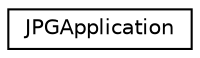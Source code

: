 digraph "Graphical Class Hierarchy"
{
 // LATEX_PDF_SIZE
  edge [fontname="Helvetica",fontsize="10",labelfontname="Helvetica",labelfontsize="10"];
  node [fontname="Helvetica",fontsize="10",shape=record];
  rankdir="LR";
  Node0 [label="JPGApplication",height=0.2,width=0.4,color="black", fillcolor="white", style="filled",URL="$class_j_p_g_application.html",tooltip="JPGApplication class."];
}
